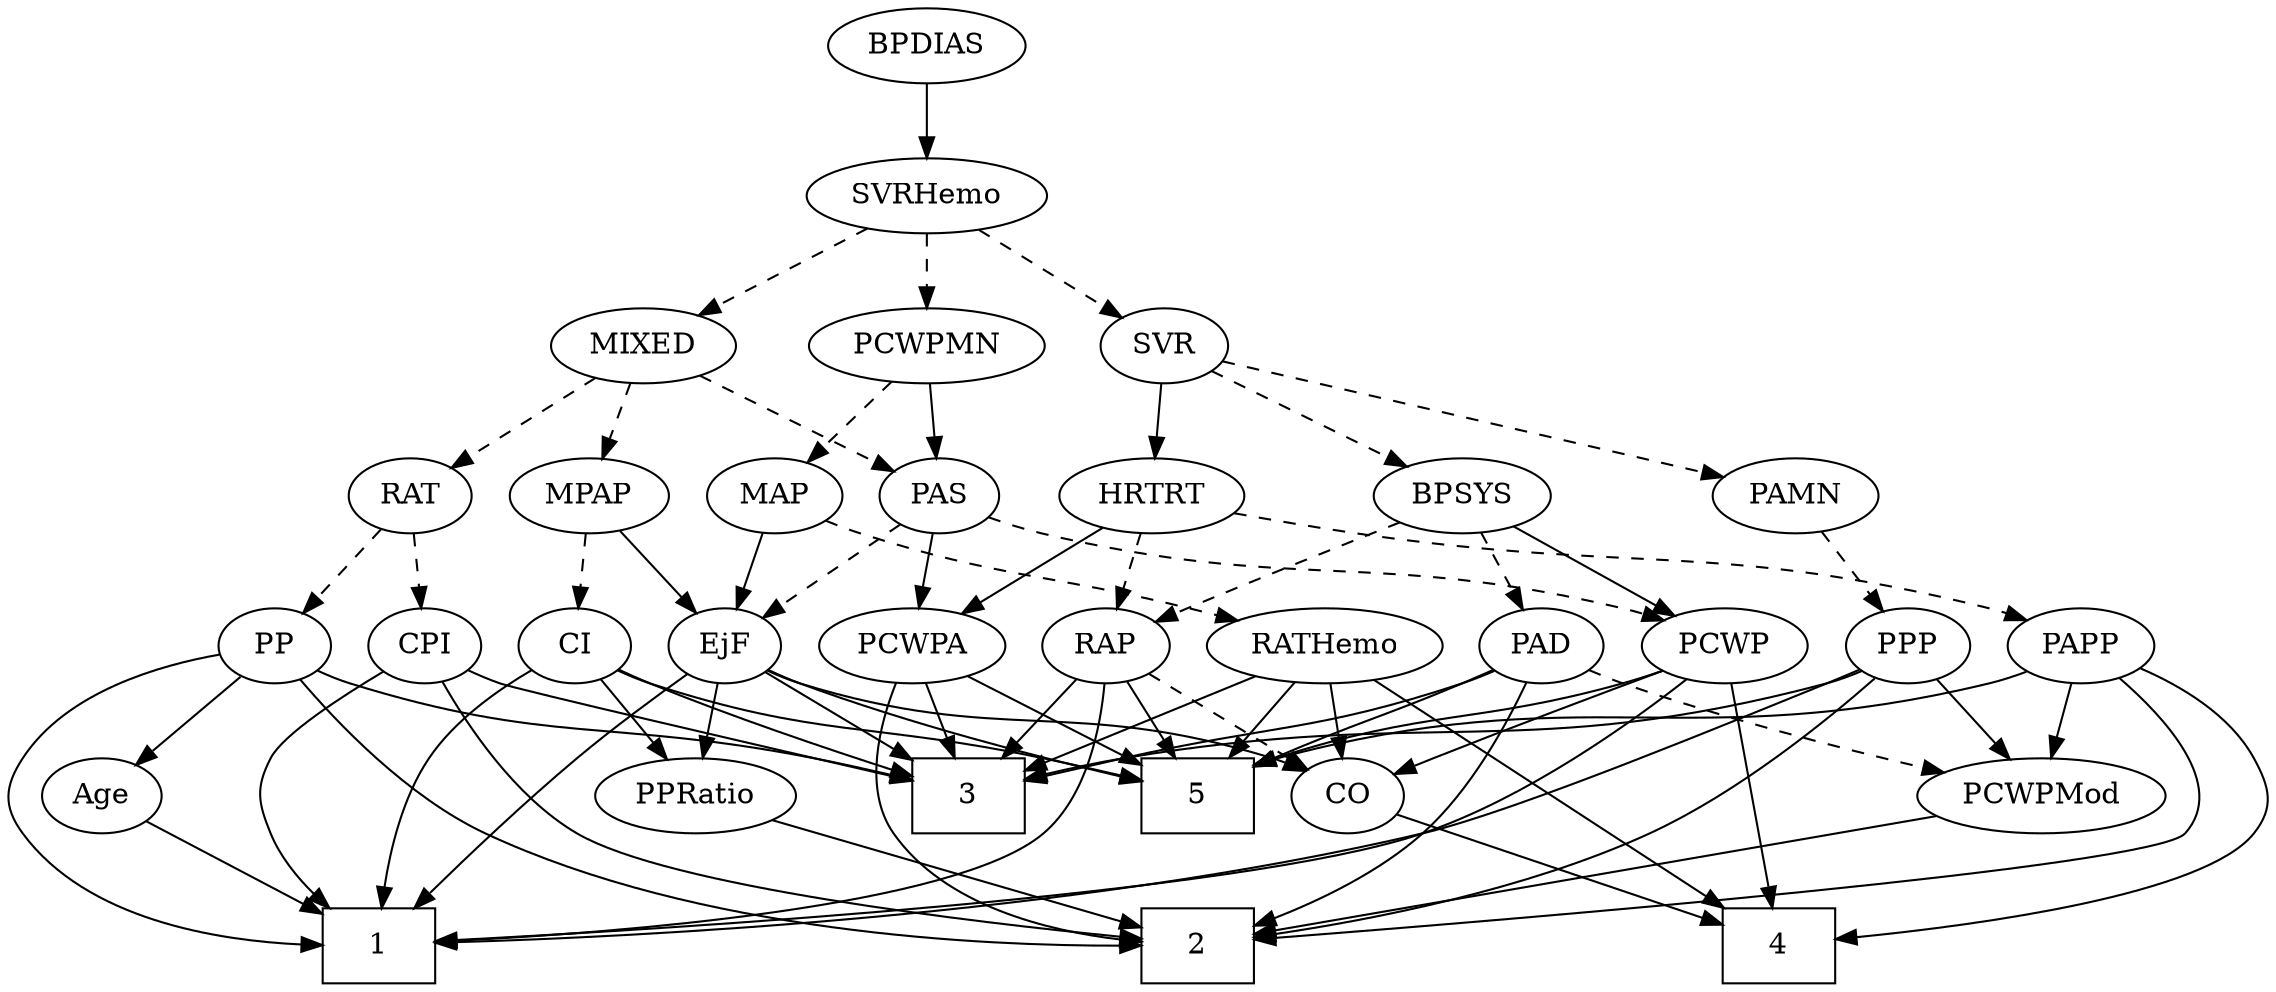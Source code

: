 strict digraph {
	graph [bb="0,0,1048.7,468"];
	node [label="\N"];
	1	[height=0.5,
		pos="173.91,18",
		shape=box,
		width=0.75];
	2	[height=0.5,
		pos="550.91,18",
		shape=box,
		width=0.75];
	3	[height=0.5,
		pos="440.91,90",
		shape=box,
		width=0.75];
	4	[height=0.5,
		pos="829.91,18",
		shape=box,
		width=0.75];
	5	[height=0.5,
		pos="550.91,90",
		shape=box,
		width=0.75];
	Age	[height=0.5,
		pos="42.906,90",
		width=0.75];
	Age -> 1	[pos="e,146.76,33.504 63.375,78.062 83.283,67.424 113.95,51.038 137.93,38.222",
		style=solid];
	EjF	[height=0.5,
		pos="349.91,162",
		width=0.75];
	EjF -> 1	[pos="e,190.27,36.008 330.27,149.48 313.45,139.3 288.86,123.68 268.91,108 243.25,87.838 216.32,62.11 197.71,43.507",
		style=solid];
	EjF -> 3	[pos="e,418.7,108.08 367.02,147.83 379.25,138.43 396.02,125.53 410.49,114.39",
		style=solid];
	EjF -> 5	[pos="e,523.66,98.566 371.02,150.47 375.86,148.21 381.02,145.93 385.91,144 429.02,126.98 480,111.25 513.76,101.42",
		style=solid];
	CO	[height=0.5,
		pos="622.91,90",
		width=0.75];
	EjF -> CO	[pos="e,602.34,101.85 370.47,150.15 375.42,147.86 380.77,145.64 385.91,144 472.36,116.38 500.46,135.62 586.91,108 588.83,107.38 590.79,\
106.69 592.74,105.94",
		style=solid];
	PPRatio	[height=0.5,
		pos="317.91,90",
		width=1.1013];
	EjF -> PPRatio	[pos="e,325.66,107.96 342.32,144.41 338.59,136.25 334.01,126.22 329.82,117.07",
		style=solid];
	RAP	[height=0.5,
		pos="524.91,162",
		width=0.77632];
	RAP -> 1	[pos="e,201.35,20.763 520.6,143.89 514.49,123.37 501.26,89.556 476.91,72 434.98,41.773 283.23,26.956 211.7,21.526",
		style=solid];
	RAP -> 3	[pos="e,461.33,108.02 508.31,147.17 497.14,137.87 482.14,125.36 469.13,114.52",
		style=solid];
	RAP -> 5	[pos="e,544.43,108.45 531.07,144.41 533.99,136.54 537.56,126.93 540.86,118.04",
		style=solid];
	RAP -> CO	[pos="e,605.05,103.76 542.88,148.16 557.94,137.41 579.64,121.91 596.64,109.76",
		style=dashed];
	MIXED	[height=0.5,
		pos="303.91,306",
		width=1.1193];
	MPAP	[height=0.5,
		pos="281.91,234",
		width=0.97491];
	MIXED -> MPAP	[pos="e,287.34,252.28 298.58,288.05 296.13,280.26 293.16,270.82 290.42,262.08",
		style=dashed];
	PAS	[height=0.5,
		pos="441.91,234",
		width=0.75];
	MIXED -> PAS	[pos="e,420.92,245.64 329.54,292 352.8,280.2 387.11,262.79 411.7,250.32",
		style=dashed];
	RAT	[height=0.5,
		pos="201.91,234",
		width=0.75827];
	MIXED -> RAT	[pos="e,220.28,247.61 282.77,290.5 267.07,279.72 245.54,264.94 228.64,253.34",
		style=dashed];
	MPAP -> EjF	[pos="e,335.79,177.54 297,217.46 306.32,207.87 318.42,195.42 328.69,184.84",
		style=solid];
	CI	[height=0.5,
		pos="277.91,162",
		width=0.75];
	MPAP -> CI	[pos="e,278.88,180.1 280.92,215.7 280.48,207.98 279.95,198.71 279.46,190.11",
		style=dashed];
	BPSYS	[height=0.5,
		pos="677.91,234",
		width=1.0471];
	BPSYS -> RAP	[pos="e,547.21,173.26 651.64,221.02 628.12,210.29 592.7,194.11 561.91,180 560.12,179.18 558.29,178.34 556.44,177.5",
		style=dashed];
	PAD	[height=0.5,
		pos="715.91,162",
		width=0.79437];
	BPSYS -> PAD	[pos="e,706.97,179.47 686.91,216.41 691.45,208.04 697.06,197.71 702.13,188.37",
		style=dashed];
	PCWP	[height=0.5,
		pos="797.91,162",
		width=0.97491];
	BPSYS -> PCWP	[pos="e,775.54,176.04 700.76,219.67 719.48,208.75 746.15,193.19 766.81,181.14",
		style=solid];
	PAD -> 2	[pos="e,578.17,27.667 708.65,144.3 699.47,124.82 682.04,92.649 658.91,72 638.27,53.585 610.09,40.041 587.69,31.256",
		style=solid];
	PAD -> 3	[pos="e,467.96,97.272 694.1,150.34 688.88,148.04 683.26,145.77 677.91,144 607.46,120.73 587.28,124.31 514.91,108 502.87,105.29 489.75,\
102.29 477.94,99.571",
		style=solid];
	PAD -> 5	[pos="e,577.95,104 693.47,150.77 688.37,148.5 682.97,146.13 677.91,144 640.48,128.24 628.4,125.6 587.2,107.99",
		style=solid];
	PCWPMod	[height=0.5,
		pos="947.91,90",
		width=1.4443];
	PAD -> PCWPMod	[pos="e,905.7,100.54 738.18,150.35 743.28,148.1 748.73,145.85 753.91,144 801.08,127.12 856.33,112.51 895.78,102.93",
		style=dashed];
	CO -> 4	[pos="e,802.85,28.15 646.65,80.97 682.54,68.835 750.88,45.725 793.2,31.413",
		style=solid];
	PAS -> EjF	[pos="e,367.13,176.11 424.6,219.83 410.72,209.27 391.04,194.3 375.37,182.37",
		style=dashed];
	PCWPA	[height=0.5,
		pos="436.91,162",
		width=1.1555];
	PAS -> PCWPA	[pos="e,438.13,180.1 440.67,215.7 440.12,207.98 439.46,198.71 438.84,190.11",
		style=solid];
	PAS -> PCWP	[pos="e,771.71,174.28 463.96,223.31 470.87,220.59 478.61,217.87 485.91,216 602.32,186.14 637.49,209.86 753.91,180 756.57,179.32 759.28,\
178.52 762,177.66",
		style=dashed];
	PAMN	[height=0.5,
		pos="828.91,234",
		width=1.011];
	PPP	[height=0.5,
		pos="877.91,162",
		width=0.75];
	PAMN -> PPP	[pos="e,866.94,178.67 840.27,216.76 846.48,207.89 854.29,196.74 861.18,186.89",
		style=dashed];
	RATHemo	[height=0.5,
		pos="619.91,162",
		width=1.3721];
	RATHemo -> 3	[pos="e,468.11,101.64 587.49,148.32 556.54,136.22 509.95,118 477.64,105.37",
		style=solid];
	RATHemo -> 4	[pos="e,804.67,36.062 642.38,145.8 679.3,120.84 753.01,70.999 796.2,41.791",
		style=solid];
	RATHemo -> 5	[pos="e,567.79,108.12 603.9,144.76 595.27,136.01 584.45,125.03 574.84,115.28",
		style=solid];
	RATHemo -> CO	[pos="e,622.17,108.1 620.65,143.7 620.98,135.98 621.38,126.71 621.74,118.11",
		style=solid];
	CPI	[height=0.5,
		pos="205.91,162",
		width=0.75];
	CPI -> 1	[pos="e,150.15,36.09 184.62,150.6 162.09,139.1 128.82,120.53 121.91,108 114.18,93.989 115.85,86.811 121.91,72 126.39,61.017 134.38,51.081 \
142.76,42.858",
		style=solid];
	CPI -> 2	[pos="e,523.75,21.499 212.79,144.58 222.26,124.11 241.34,89.681 268.91,72 309.01,46.28 446.6,29.407 513.62,22.519",
		style=solid];
	CPI -> 3	[pos="e,413.67,97.605 226.95,150.28 231.8,148.04 236.97,145.8 241.91,144 271.53,133.16 354.86,112.09 403.78,100.03",
		style=solid];
	RAT -> CPI	[pos="e,204.93,180.1 202.89,215.7 203.34,207.98 203.87,198.71 204.36,190.11",
		style=dashed];
	PP	[height=0.5,
		pos="133.91,162",
		width=0.75];
	RAT -> PP	[pos="e,147.98,177.49 187.82,218.5 178.33,208.73 165.66,195.69 154.99,184.7",
		style=dashed];
	SVR	[height=0.5,
		pos="539.91,306",
		width=0.77632];
	SVR -> BPSYS	[pos="e,653.12,247.57 561.17,294.22 583.25,283.01 618.14,265.32 644.03,252.18",
		style=dashed];
	SVR -> PAMN	[pos="e,796.8,242.78 565.55,298.79 615.44,286.71 725.96,259.94 786.77,245.21",
		style=dashed];
	HRTRT	[height=0.5,
		pos="534.91,234",
		width=1.1013];
	SVR -> HRTRT	[pos="e,536.13,252.1 538.67,287.7 538.12,279.98 537.46,270.71 536.84,262.11",
		style=solid];
	PCWPMod -> 2	[pos="e,578.3,23.83 902.75,81.038 823.72,67.103 661.77,38.548 588.45,25.62",
		style=solid];
	PCWPA -> 2	[pos="e,523.85,20.003 422.81,145.02 408.03,126.23 388.98,94.724 404.91,72 429.31,37.179 479.04,25.146 513.64,21.039",
		style=solid];
	PCWPA -> 3	[pos="e,439.93,108.1 437.89,143.7 438.34,135.98 438.87,126.71 439.36,118.11",
		style=solid];
	PCWPA -> 5	[pos="e,523.86,107.61 459.98,146.83 475.85,137.08 497.26,123.94 515.31,112.86",
		style=solid];
	PCWPMN	[height=0.5,
		pos="432.91,306",
		width=1.3902];
	PCWPMN -> PAS	[pos="e,439.71,252.1 435.13,287.7 436.12,279.98 437.31,270.71 438.42,262.11",
		style=solid];
	MAP	[height=0.5,
		pos="365.91,234",
		width=0.84854];
	PCWPMN -> MAP	[pos="e,380.44,250.19 417.37,288.76 408.49,279.5 397.24,267.73 387.51,257.58",
		style=dashed];
	SVRHemo	[height=0.5,
		pos="432.91,378",
		width=1.3902];
	SVRHemo -> MIXED	[pos="e,328.54,320.37 406.49,362.67 386.5,351.82 358.89,336.84 337.36,325.15",
		style=dashed];
	SVRHemo -> SVR	[pos="e,520.92,319.42 455.86,361.98 472.38,351.17 494.76,336.54 512.26,325.08",
		style=dashed];
	SVRHemo -> PCWPMN	[pos="e,432.91,324.1 432.91,359.7 432.91,351.98 432.91,342.71 432.91,334.11",
		style=dashed];
	BPDIAS	[height=0.5,
		pos="432.91,450",
		width=1.1735];
	BPDIAS -> SVRHemo	[pos="e,432.91,396.1 432.91,431.7 432.91,423.98 432.91,414.71 432.91,406.11",
		style=solid];
	MAP -> EjF	[pos="e,353.85,180.28 362.03,216.05 360.25,208.26 358.09,198.82 356.1,190.08",
		style=solid];
	MAP -> RATHemo	[pos="e,583.18,174.12 389.33,222.23 394.71,219.99 400.45,217.77 405.91,216 473.58,194 493.07,198.01 561.91,180 565.68,179.01 569.58,177.95 \
573.5,176.86",
		style=dashed];
	PP -> 1	[pos="e,146.72,18.566 107.36,158.4 77.185,153.86 29.228,141.5 6.9062,108 -1.9653,94.685 -2.5426,84.912 6.9062,72 36.506,31.552 97.188,\
21.216 136.68,18.985",
		style=solid];
	PP -> 2	[pos="e,523.54,18.346 145.65,145.51 162.08,125.07 193.99,89.6 229.91,72 324.36,25.717 451.26,18.724 513.42,18.351",
		style=solid];
	PP -> 3	[pos="e,413.56,97.592 154.47,150.17 159.43,147.87 164.77,145.65 169.91,144 254.64,116.77 279.73,125.97 366.91,108 378.89,105.53 391.91,\
102.62 403.64,99.906",
		style=solid];
	PP -> Age	[pos="e,59.946,104.11 116.79,147.83 103.06,137.27 83.596,122.3 68.091,110.37",
		style=solid];
	PPP -> 1	[pos="e,201.16,19.454 856.69,150.7 851.86,148.43 846.73,146.08 841.91,144 761.68,109.32 743.76,92.932 658.91,72 495.43,31.675 293.4,22.018 \
211.26,19.716",
		style=solid];
	PPP -> 2	[pos="e,577.92,21.745 864.08,146.32 844.54,126.46 806.87,91.299 767.91,72 708.87,42.758 632.63,28.986 588.01,23.03",
		style=solid];
	PPP -> 3	[pos="e,468.17,98.06 857.42,149.9 852.46,147.62 847.09,145.47 841.91,144 701.21,104.24 659.07,132.41 514.91,108 502.84,105.96 489.8,103.16 \
478.07,100.43",
		style=solid];
	PPP -> PCWPMod	[pos="e,931.71,107.2 892.41,146.5 901.63,137.28 913.77,125.14 924.35,114.56",
		style=solid];
	PPRatio -> 2	[pos="e,523.87,26.848 349.57,78.931 356.9,76.629 364.67,74.211 371.91,72 421.06,56.986 478.01,40.234 514.23,29.66",
		style=solid];
	PCWP -> 1	[pos="e,200.94,20.328 780.45,145.97 755.42,125.37 707.01,88.97 658.91,72 576.15,42.804 309.64,26.149 211.04,20.861",
		style=solid];
	PCWP -> 4	[pos="e,826.03,36.189 801.77,143.87 807.24,119.56 817.33,74.819 823.82,46.013",
		style=solid];
	PCWP -> 5	[pos="e,578.16,104.66 771.61,150.07 765.84,147.89 759.71,145.74 753.91,144 684.14,123.14 660.73,131.59 587.79,107.88",
		style=solid];
	PCWP -> CO	[pos="e,645.44,100.42 770.9,150.47 743.81,139.87 700.89,122.98 663.91,108 661,106.82 657.98,105.59 654.96,104.35",
		style=solid];
	CI -> 1	[pos="e,174.96,36.275 257.81,149.9 236.85,137.94 205.94,119.15 197.91,108 184.86,89.901 178.91,65.12 176.19,46.302",
		style=solid];
	CI -> 3	[pos="e,413.5,102.01 299.15,150.77 303.98,148.5 309.11,146.13 313.91,144 344.11,130.58 378.75,116.19 404.22,105.79",
		style=solid];
	CI -> 5	[pos="e,523.86,97.272 298.52,150.3 303.47,148 308.8,145.74 313.91,144 384.11,120.01 404.53,124.31 476.91,108 488.94,105.29 502.07,102.29 \
513.88,99.571",
		style=solid];
	CI -> PPRatio	[pos="e,308.4,107.63 287.18,144.76 291.96,136.4 297.9,126.02 303.27,116.61",
		style=solid];
	PAPP	[height=0.5,
		pos="954.91,162",
		width=0.88464];
	PAPP -> 2	[pos="e,578.22,21.16 973.63,147.32 996.61,128.91 1030.1,95.75 1008.9,72 994.91,56.293 694.98,30.637 588.22,21.968",
		style=solid];
	PAPP -> 4	[pos="e,857.2,21.716 982.29,152.52 1002.7,144.59 1029.3,130.51 1041.9,108 1049.7,94.05 1051.8,84.611 1041.9,72 1020.6,44.75 922.2,29.438 \
867.25,22.877",
		style=solid];
	PAPP -> 5	[pos="e,578.06,104.96 931.01,149.77 925.5,147.55 919.58,145.46 913.91,144 775.47,108.45 729.66,146 587.98,107.72",
		style=solid];
	PAPP -> PCWPMod	[pos="e,949.62,108.1 953.18,143.7 952.4,135.98 951.48,126.71 950.62,118.11",
		style=solid];
	HRTRT -> RAP	[pos="e,527.35,180.1 532.43,215.7 531.33,207.98 530.01,198.71 528.78,190.11",
		style=dashed];
	HRTRT -> PCWPA	[pos="e,457.52,177.73 514.6,218.5 500.5,208.43 481.52,194.86 465.84,183.67",
		style=solid];
	HRTRT -> PAPP	[pos="e,931,174.16 570.85,226.21 588.85,222.91 610.99,219.03 630.91,216 756.26,196.94 791.37,212.57 913.91,180 916.38,179.34 918.91,178.57 \
921.43,177.72",
		style=dashed];
}
